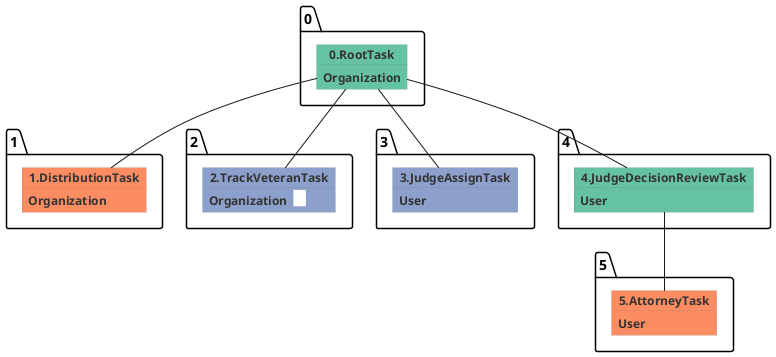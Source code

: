 @startuml
skinparam {
  ObjectBorderColor #555
  ObjectBorderThickness 0
  ObjectFontStyle bold
  ObjectFontSize 14
  ObjectAttributeFontColor #333
  ObjectAttributeFontSize 12
}
  object 0.RootTask #66c2a5 {
Organization
}
  object 1.DistributionTask #fc8d62 {
Organization
}
  object 2.TrackVeteranTask #8da0cb {
Organization  <back:white>    </back>
}
  object 3.JudgeAssignTask #8da0cb {
User
}
  object 4.JudgeDecisionReviewTask #66c2a5 {
User
}
  object 5.AttorneyTask #fc8d62 {
User
}
0.RootTask -- 1.DistributionTask
0.RootTask -- 2.TrackVeteranTask
0.RootTask -- 3.JudgeAssignTask
0.RootTask -- 4.JudgeDecisionReviewTask
4.JudgeDecisionReviewTask -- 5.AttorneyTask
@enduml

